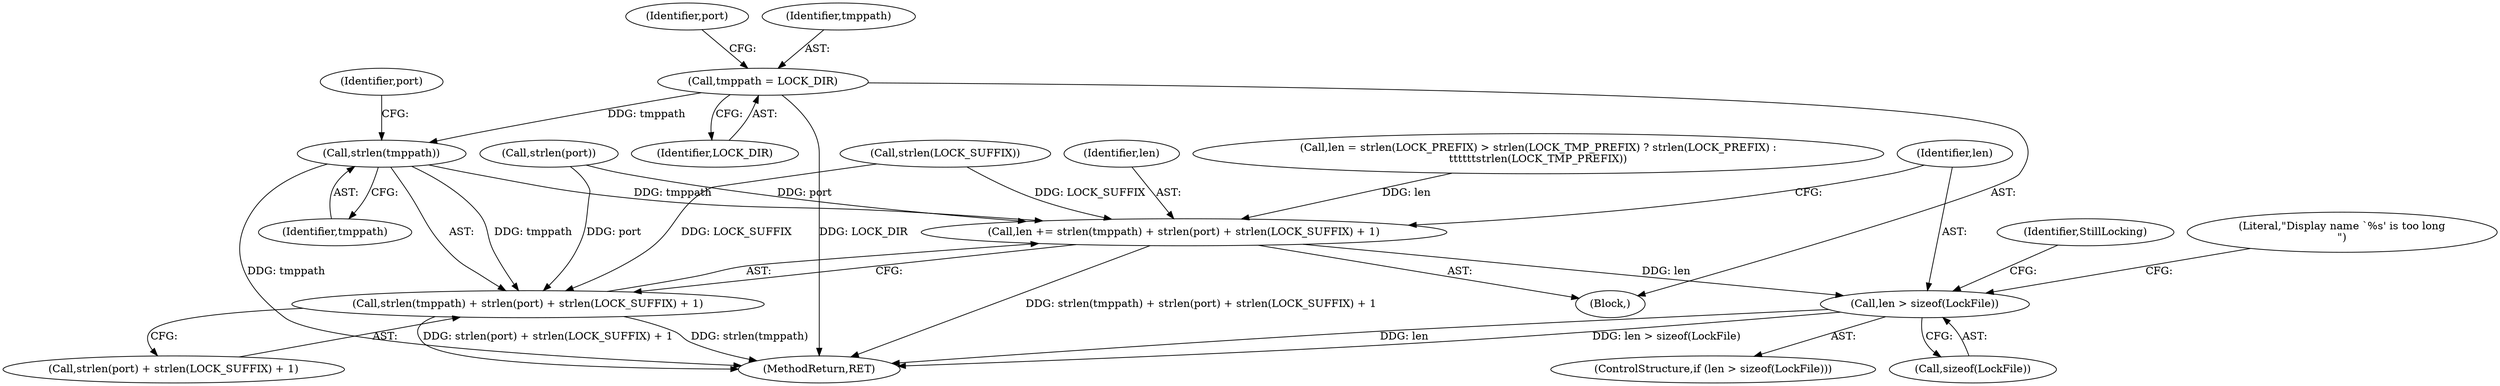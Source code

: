 digraph "0_xserver_6ba44b91e37622ef8c146d8f2ac92d708a18ed34@pointer" {
"1000151" [label="(Call,strlen(tmppath))"];
"1000128" [label="(Call,tmppath = LOCK_DIR)"];
"1000148" [label="(Call,len += strlen(tmppath) + strlen(port) + strlen(LOCK_SUFFIX) + 1)"];
"1000161" [label="(Call,len > sizeof(LockFile))"];
"1000150" [label="(Call,strlen(tmppath) + strlen(port) + strlen(LOCK_SUFFIX) + 1)"];
"1000154" [label="(Call,strlen(port))"];
"1000128" [label="(Call,tmppath = LOCK_DIR)"];
"1000148" [label="(Call,len += strlen(tmppath) + strlen(port) + strlen(LOCK_SUFFIX) + 1)"];
"1000163" [label="(Call,sizeof(LockFile))"];
"1000149" [label="(Identifier,len)"];
"1000155" [label="(Identifier,port)"];
"1000169" [label="(Identifier,StillLocking)"];
"1000166" [label="(Literal,\"Display name `%s' is too long\n\")"];
"1000152" [label="(Identifier,tmppath)"];
"1000162" [label="(Identifier,len)"];
"1000161" [label="(Call,len > sizeof(LockFile))"];
"1000151" [label="(Call,strlen(tmppath))"];
"1000153" [label="(Call,strlen(port) + strlen(LOCK_SUFFIX) + 1)"];
"1000150" [label="(Call,strlen(tmppath) + strlen(port) + strlen(LOCK_SUFFIX) + 1)"];
"1000160" [label="(ControlStructure,if (len > sizeof(LockFile)))"];
"1000132" [label="(Identifier,port)"];
"1000392" [label="(MethodReturn,RET)"];
"1000130" [label="(Identifier,LOCK_DIR)"];
"1000136" [label="(Call,len = strlen(LOCK_PREFIX) > strlen(LOCK_TMP_PREFIX) ? strlen(LOCK_PREFIX) :\n\t\t\t\t\t\tstrlen(LOCK_TMP_PREFIX))"];
"1000129" [label="(Identifier,tmppath)"];
"1000157" [label="(Call,strlen(LOCK_SUFFIX))"];
"1000111" [label="(Block,)"];
"1000151" -> "1000150"  [label="AST: "];
"1000151" -> "1000152"  [label="CFG: "];
"1000152" -> "1000151"  [label="AST: "];
"1000155" -> "1000151"  [label="CFG: "];
"1000151" -> "1000392"  [label="DDG: tmppath"];
"1000151" -> "1000148"  [label="DDG: tmppath"];
"1000151" -> "1000150"  [label="DDG: tmppath"];
"1000128" -> "1000151"  [label="DDG: tmppath"];
"1000128" -> "1000111"  [label="AST: "];
"1000128" -> "1000130"  [label="CFG: "];
"1000129" -> "1000128"  [label="AST: "];
"1000130" -> "1000128"  [label="AST: "];
"1000132" -> "1000128"  [label="CFG: "];
"1000128" -> "1000392"  [label="DDG: LOCK_DIR"];
"1000148" -> "1000111"  [label="AST: "];
"1000148" -> "1000150"  [label="CFG: "];
"1000149" -> "1000148"  [label="AST: "];
"1000150" -> "1000148"  [label="AST: "];
"1000162" -> "1000148"  [label="CFG: "];
"1000148" -> "1000392"  [label="DDG: strlen(tmppath) + strlen(port) + strlen(LOCK_SUFFIX) + 1"];
"1000154" -> "1000148"  [label="DDG: port"];
"1000157" -> "1000148"  [label="DDG: LOCK_SUFFIX"];
"1000136" -> "1000148"  [label="DDG: len"];
"1000148" -> "1000161"  [label="DDG: len"];
"1000161" -> "1000160"  [label="AST: "];
"1000161" -> "1000163"  [label="CFG: "];
"1000162" -> "1000161"  [label="AST: "];
"1000163" -> "1000161"  [label="AST: "];
"1000166" -> "1000161"  [label="CFG: "];
"1000169" -> "1000161"  [label="CFG: "];
"1000161" -> "1000392"  [label="DDG: len"];
"1000161" -> "1000392"  [label="DDG: len > sizeof(LockFile)"];
"1000150" -> "1000153"  [label="CFG: "];
"1000153" -> "1000150"  [label="AST: "];
"1000150" -> "1000392"  [label="DDG: strlen(port) + strlen(LOCK_SUFFIX) + 1"];
"1000150" -> "1000392"  [label="DDG: strlen(tmppath)"];
"1000154" -> "1000150"  [label="DDG: port"];
"1000157" -> "1000150"  [label="DDG: LOCK_SUFFIX"];
}
